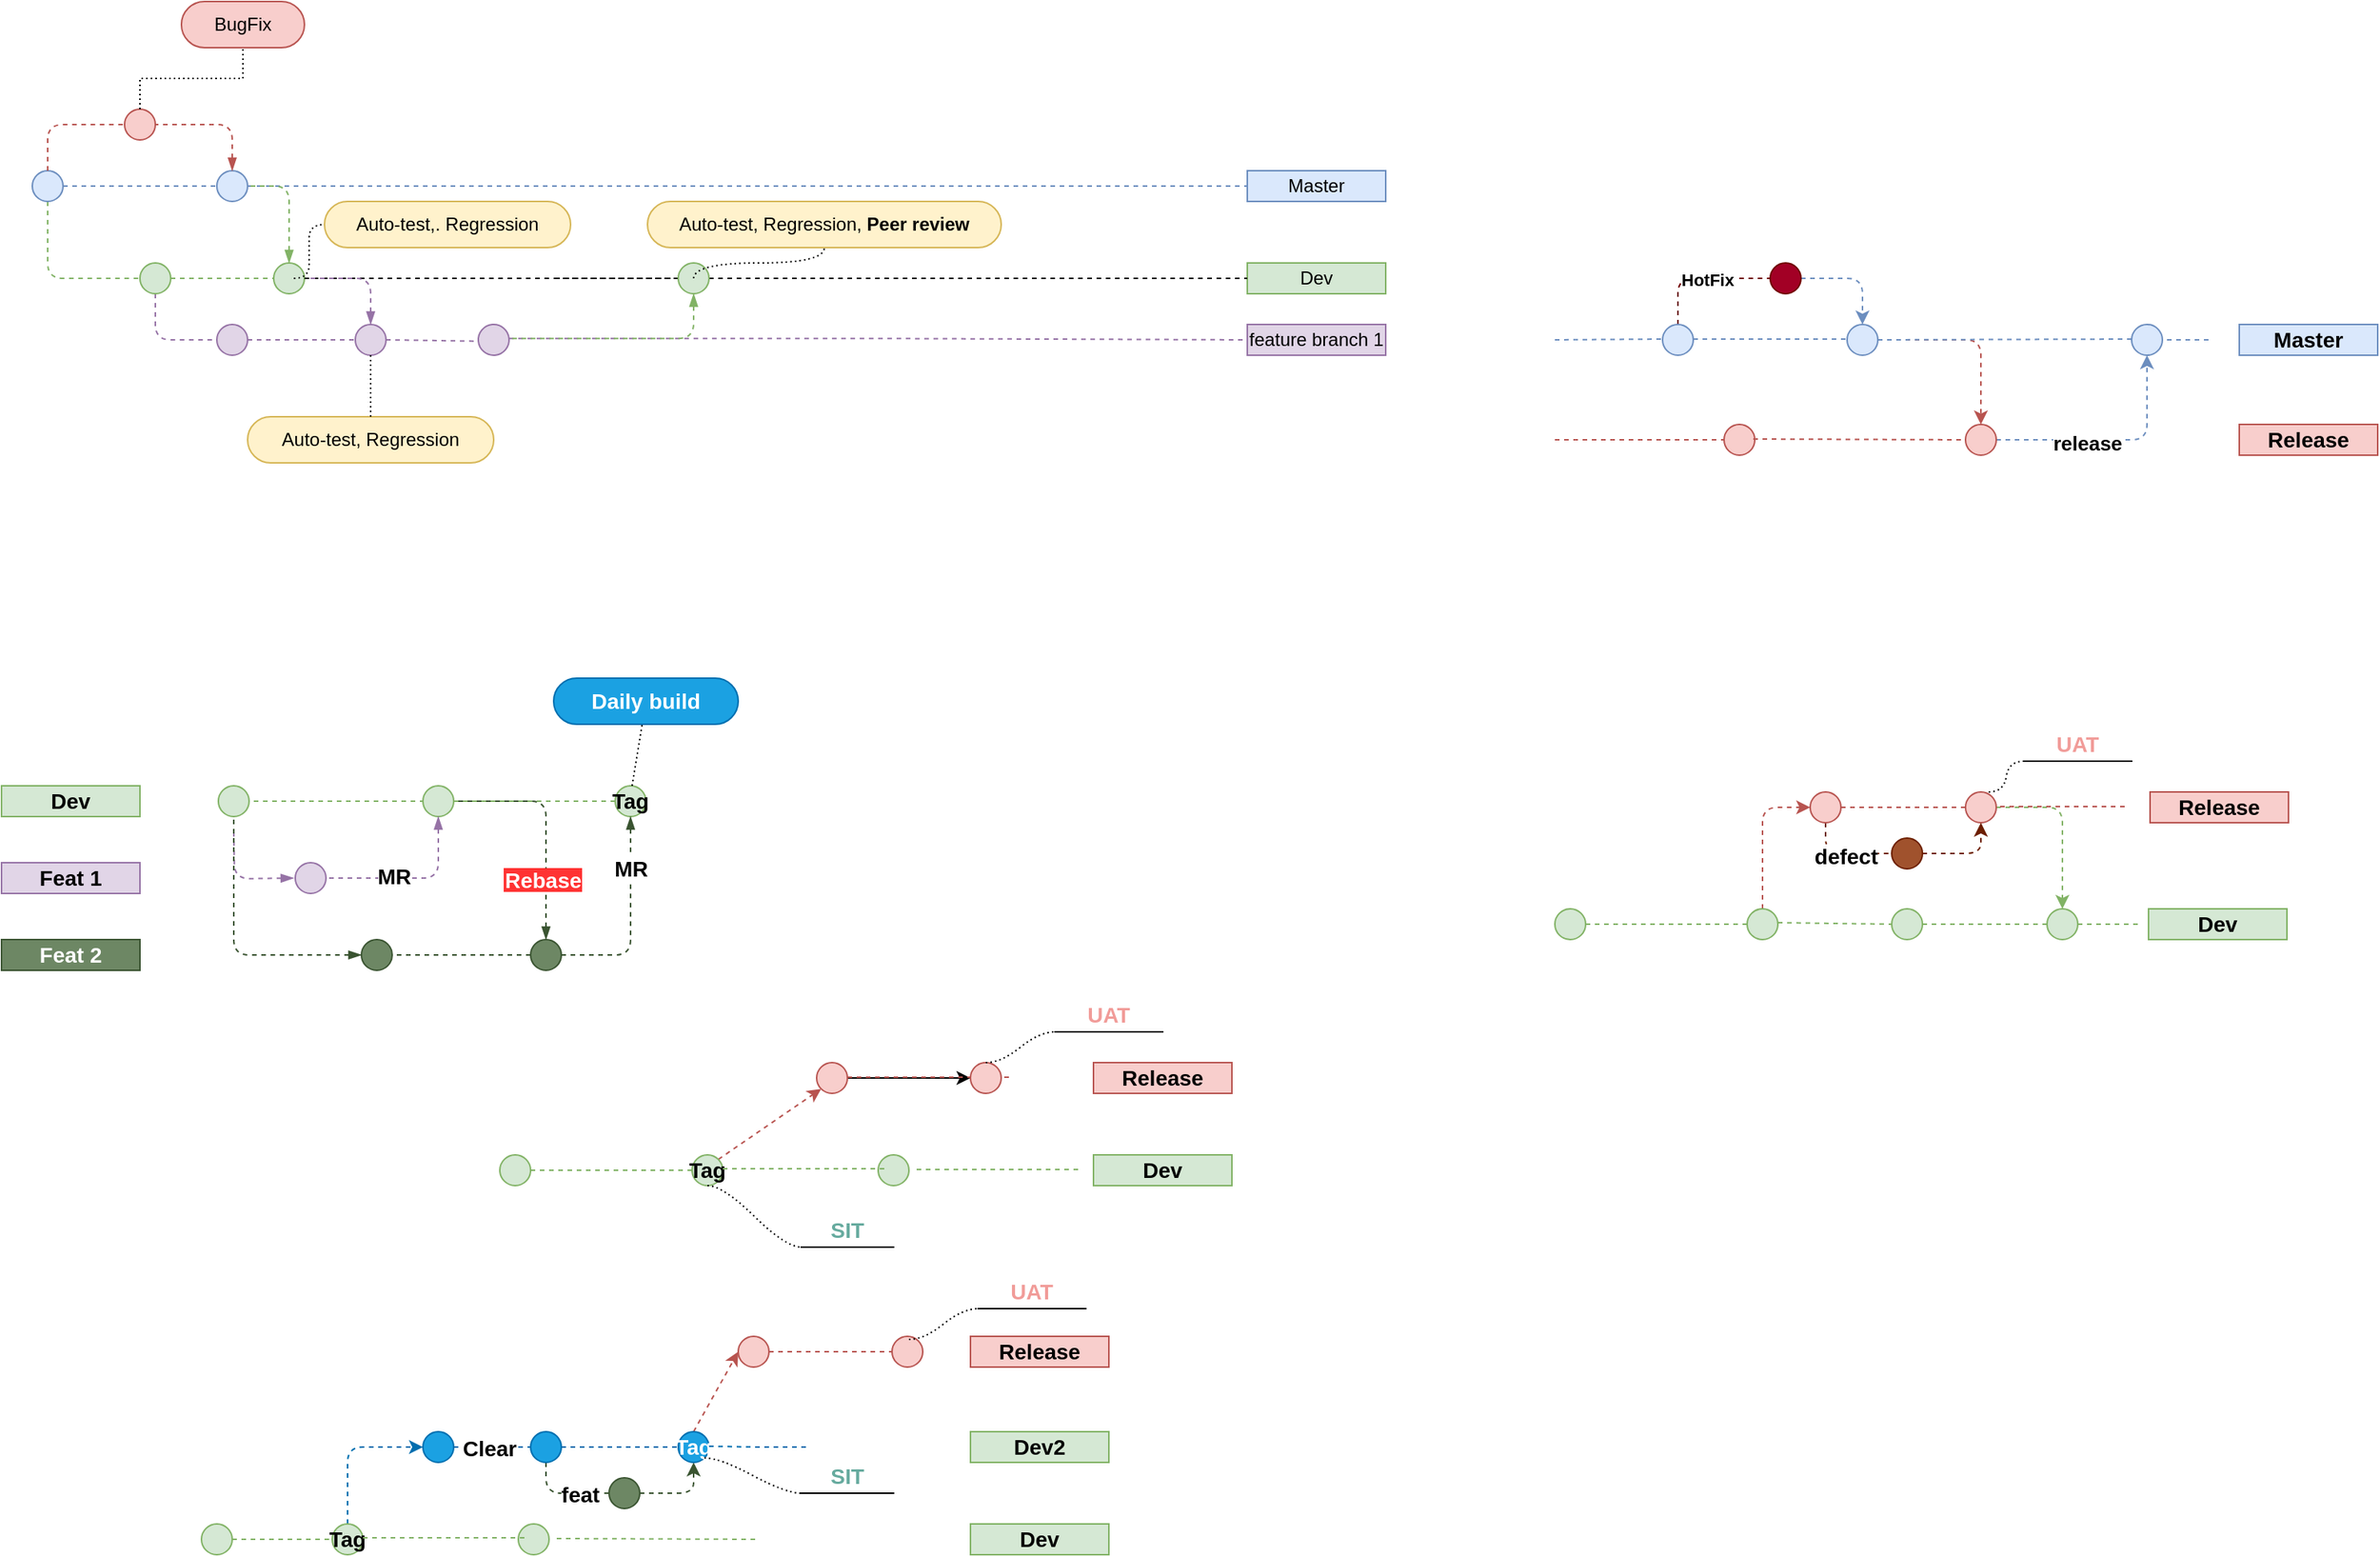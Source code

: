 <mxfile version="23.1.4" type="github">
  <diagram id="yPxyJZ8AM_hMuL3Unpa9" name="gitflow">
    <mxGraphModel dx="1050" dy="653" grid="1" gridSize="10" guides="1" tooltips="1" connect="1" arrows="1" fold="1" page="1" pageScale="1" pageWidth="850" pageHeight="1100" math="0" shadow="0">
      <root>
        <mxCell id="0" />
        <mxCell id="1" parent="0" />
        <mxCell id="3" value="" style="endArrow=none;dashed=1;html=1;fillColor=#dae8fc;strokeColor=#6c8ebf;" parent="1" source="UCdTi1GnOte8o6L_Yfmx-185" target="7" edge="1">
          <mxGeometry width="50" height="50" relative="1" as="geometry">
            <mxPoint x="750" y="180" as="sourcePoint" />
            <mxPoint x="730" y="180" as="targetPoint" />
          </mxGeometry>
        </mxCell>
        <mxCell id="22" style="edgeStyle=orthogonalEdgeStyle;rounded=1;orthogonalLoop=1;jettySize=auto;html=1;dashed=1;endArrow=none;endFill=0;fillColor=#d5e8d4;strokeColor=#82b366;" parent="1" source="4" target="21" edge="1">
          <mxGeometry relative="1" as="geometry">
            <Array as="points">
              <mxPoint x="50" y="240" />
            </Array>
          </mxGeometry>
        </mxCell>
        <mxCell id="4" value="" style="ellipse;whiteSpace=wrap;html=1;aspect=fixed;fillColor=#dae8fc;strokeColor=#6c8ebf;fontStyle=1;labelPosition=center;verticalLabelPosition=top;align=center;verticalAlign=bottom;fontColor=#0066CC;" parent="1" vertex="1">
          <mxGeometry x="40" y="170" width="20" height="20" as="geometry" />
        </mxCell>
        <mxCell id="7" value="Master" style="text;html=1;strokeColor=#6c8ebf;fillColor=#dae8fc;align=center;verticalAlign=middle;whiteSpace=wrap;rounded=0;" parent="1" vertex="1">
          <mxGeometry x="830" y="170" width="90" height="20" as="geometry" />
        </mxCell>
        <mxCell id="73" style="edgeStyle=orthogonalEdgeStyle;rounded=1;orthogonalLoop=1;jettySize=auto;html=1;dashed=1;endArrow=none;endFill=0;fontSize=10;fontColor=#FFB570;fillColor=#e1d5e7;strokeColor=#9673a6;" parent="1" source="21" target="51" edge="1">
          <mxGeometry relative="1" as="geometry">
            <Array as="points">
              <mxPoint x="120" y="250" />
            </Array>
          </mxGeometry>
        </mxCell>
        <mxCell id="21" value="" style="ellipse;whiteSpace=wrap;html=1;aspect=fixed;fillColor=#d5e8d4;strokeColor=#82b366;" parent="1" vertex="1">
          <mxGeometry x="110" y="230" width="20" height="20" as="geometry" />
        </mxCell>
        <mxCell id="24" value="Dev" style="text;html=1;strokeColor=#82b366;fillColor=#d5e8d4;align=center;verticalAlign=middle;whiteSpace=wrap;rounded=0;" parent="1" vertex="1">
          <mxGeometry x="830" y="230" width="90" height="20" as="geometry" />
        </mxCell>
        <mxCell id="25" value="" style="ellipse;whiteSpace=wrap;html=1;aspect=fixed;fillColor=#d5e8d4;strokeColor=#82b366;" parent="1" vertex="1">
          <mxGeometry x="196.97" y="230" width="20" height="20" as="geometry" />
        </mxCell>
        <mxCell id="26" style="edgeStyle=orthogonalEdgeStyle;rounded=1;orthogonalLoop=1;jettySize=auto;html=1;dashed=1;endArrow=none;endFill=0;fillColor=#d5e8d4;strokeColor=#82b366;" parent="1" source="21" target="25" edge="1">
          <mxGeometry relative="1" as="geometry">
            <mxPoint x="710" y="240" as="targetPoint" />
            <mxPoint x="140" y="240" as="sourcePoint" />
          </mxGeometry>
        </mxCell>
        <mxCell id="35" value="" style="endArrow=none;dashed=1;html=1;fillColor=#dae8fc;strokeColor=#6c8ebf;entryX=0;entryY=0.5;entryDx=0;entryDy=0;" parent="1" source="4" target="UCdTi1GnOte8o6L_Yfmx-185" edge="1">
          <mxGeometry width="50" height="50" relative="1" as="geometry">
            <mxPoint x="60.0" y="180" as="sourcePoint" />
            <mxPoint x="700" y="180" as="targetPoint" />
            <Array as="points" />
          </mxGeometry>
        </mxCell>
        <mxCell id="74" style="edgeStyle=orthogonalEdgeStyle;rounded=1;orthogonalLoop=1;jettySize=auto;html=1;dashed=1;endArrow=none;endFill=0;fontSize=10;fontColor=#FFB570;fillColor=#e1d5e7;strokeColor=#9673a6;" parent="1" source="51" target="52" edge="1">
          <mxGeometry relative="1" as="geometry" />
        </mxCell>
        <mxCell id="52" value="" style="ellipse;whiteSpace=wrap;html=1;aspect=fixed;fontSize=10;fillColor=#e1d5e7;strokeColor=#9673a6;" parent="1" vertex="1">
          <mxGeometry x="250.0" y="270" width="20" height="20" as="geometry" />
        </mxCell>
        <mxCell id="85" value="feature branch 1" style="text;html=1;strokeColor=#9673a6;fillColor=#e1d5e7;align=center;verticalAlign=middle;whiteSpace=wrap;rounded=0;" parent="1" vertex="1">
          <mxGeometry x="830" y="270" width="90" height="20" as="geometry" />
        </mxCell>
        <mxCell id="167" style="edgeStyle=orthogonalEdgeStyle;rounded=1;orthogonalLoop=1;jettySize=auto;html=1;dashed=1;endArrow=none;endFill=0;fontSize=12;fontColor=#FFB570;fillColor=#e1d5e7;strokeColor=#9673a6;exitX=1;exitY=0.5;exitDx=0;exitDy=0;" parent="1" source="UCdTi1GnOte8o6L_Yfmx-217" target="85" edge="1">
          <mxGeometry relative="1" as="geometry">
            <mxPoint x="725" y="320" as="sourcePoint" />
          </mxGeometry>
        </mxCell>
        <mxCell id="51" value="" style="ellipse;whiteSpace=wrap;html=1;aspect=fixed;fontSize=10;fillColor=#e1d5e7;strokeColor=#9673a6;" parent="1" vertex="1">
          <mxGeometry x="160" y="270" width="20" height="20" as="geometry" />
        </mxCell>
        <mxCell id="UCdTi1GnOte8o6L_Yfmx-180" value="" style="ellipse;whiteSpace=wrap;html=1;aspect=fixed;fillColor=#f8cecc;strokeColor=#b85450;" parent="1" vertex="1">
          <mxGeometry x="100" y="130" width="20" height="20" as="geometry" />
        </mxCell>
        <mxCell id="UCdTi1GnOte8o6L_Yfmx-185" value="" style="ellipse;whiteSpace=wrap;html=1;aspect=fixed;fillColor=#dae8fc;strokeColor=#6c8ebf;fontStyle=1;labelPosition=center;verticalLabelPosition=top;align=center;verticalAlign=bottom;fontColor=#0066CC;" parent="1" vertex="1">
          <mxGeometry x="160" y="170" width="20" height="20" as="geometry" />
        </mxCell>
        <mxCell id="UCdTi1GnOte8o6L_Yfmx-197" value="" style="endArrow=none;dashed=1;html=1;rounded=0;entryX=0;entryY=0.5;entryDx=0;entryDy=0;exitX=1;exitY=0.5;exitDx=0;exitDy=0;" parent="1" source="25" target="UCdTi1GnOte8o6L_Yfmx-196" edge="1">
          <mxGeometry width="50" height="50" relative="1" as="geometry">
            <mxPoint x="230" y="240" as="sourcePoint" />
            <mxPoint x="330" y="240" as="targetPoint" />
          </mxGeometry>
        </mxCell>
        <mxCell id="UCdTi1GnOte8o6L_Yfmx-198" value="" style="endArrow=none;dashed=1;html=1;rounded=1;exitX=0.5;exitY=1;exitDx=0;exitDy=0;edgeStyle=orthogonalEdgeStyle;elbow=vertical;curved=0;fillColor=#d5e8d4;strokeColor=#82b366;startArrow=blockThin;startFill=1;entryX=1;entryY=0.5;entryDx=0;entryDy=0;" parent="1" edge="1">
          <mxGeometry width="50" height="50" relative="1" as="geometry">
            <mxPoint x="470.04" y="250" as="sourcePoint" />
            <mxPoint x="350.002" y="279.128" as="targetPoint" />
            <Array as="points">
              <mxPoint x="470" y="279" />
            </Array>
          </mxGeometry>
        </mxCell>
        <mxCell id="UCdTi1GnOte8o6L_Yfmx-203" value="" style="endArrow=none;dashed=1;html=1;rounded=0;elbow=vertical;" parent="1" source="UCdTi1GnOte8o6L_Yfmx-196" target="24" edge="1">
          <mxGeometry width="50" height="50" relative="1" as="geometry">
            <mxPoint x="380" y="240" as="sourcePoint" />
            <mxPoint x="430" y="190" as="targetPoint" />
          </mxGeometry>
        </mxCell>
        <mxCell id="UCdTi1GnOte8o6L_Yfmx-204" value="BugFix" style="whiteSpace=wrap;html=1;rounded=1;arcSize=50;align=center;verticalAlign=middle;strokeWidth=1;autosize=1;spacing=4;treeFolding=1;treeMoving=1;newEdgeStyle={&quot;edgeStyle&quot;:&quot;entityRelationEdgeStyle&quot;,&quot;startArrow&quot;:&quot;none&quot;,&quot;endArrow&quot;:&quot;none&quot;,&quot;segment&quot;:10,&quot;curved&quot;:1,&quot;sourcePerimeterSpacing&quot;:0,&quot;targetPerimeterSpacing&quot;:0};fillColor=#f8cecc;strokeColor=#b85450;" parent="1" vertex="1">
          <mxGeometry x="136.97" y="60" width="80" height="30" as="geometry" />
        </mxCell>
        <mxCell id="UCdTi1GnOte8o6L_Yfmx-205" value="" style="edgeStyle=elbowEdgeStyle;startArrow=none;endArrow=none;segment=10;sourcePerimeterSpacing=0;targetPerimeterSpacing=0;rounded=0;dashed=1;dashPattern=1 2;elbow=vertical;" parent="1" target="UCdTi1GnOte8o6L_Yfmx-204" edge="1">
          <mxGeometry relative="1" as="geometry">
            <mxPoint x="110" y="130" as="sourcePoint" />
          </mxGeometry>
        </mxCell>
        <mxCell id="UCdTi1GnOte8o6L_Yfmx-207" value="Auto-test,. Regression" style="whiteSpace=wrap;html=1;rounded=1;arcSize=50;align=center;verticalAlign=middle;strokeWidth=1;autosize=1;spacing=4;treeFolding=1;treeMoving=1;newEdgeStyle={&quot;edgeStyle&quot;:&quot;entityRelationEdgeStyle&quot;,&quot;startArrow&quot;:&quot;none&quot;,&quot;endArrow&quot;:&quot;none&quot;,&quot;segment&quot;:10,&quot;curved&quot;:1,&quot;sourcePerimeterSpacing&quot;:0,&quot;targetPerimeterSpacing&quot;:0};fillColor=#fff2cc;strokeColor=#d6b656;" parent="1" vertex="1">
          <mxGeometry x="230" y="190" width="160" height="30" as="geometry" />
        </mxCell>
        <mxCell id="UCdTi1GnOte8o6L_Yfmx-208" value="" style="edgeStyle=entityRelationEdgeStyle;startArrow=none;endArrow=none;segment=10;curved=1;sourcePerimeterSpacing=0;targetPerimeterSpacing=0;rounded=0;elbow=vertical;dashed=1;dashPattern=1 2;" parent="1" target="UCdTi1GnOte8o6L_Yfmx-207" edge="1">
          <mxGeometry relative="1" as="geometry">
            <mxPoint x="210" y="240" as="sourcePoint" />
          </mxGeometry>
        </mxCell>
        <mxCell id="UCdTi1GnOte8o6L_Yfmx-209" value="Auto-test, Regression" style="whiteSpace=wrap;html=1;rounded=1;arcSize=50;align=center;verticalAlign=middle;strokeWidth=1;autosize=1;spacing=4;treeFolding=1;treeMoving=1;newEdgeStyle={&quot;edgeStyle&quot;:&quot;entityRelationEdgeStyle&quot;,&quot;startArrow&quot;:&quot;none&quot;,&quot;endArrow&quot;:&quot;none&quot;,&quot;segment&quot;:10,&quot;curved&quot;:1,&quot;sourcePerimeterSpacing&quot;:0,&quot;targetPerimeterSpacing&quot;:0};fillColor=#fff2cc;strokeColor=#d6b656;" parent="1" vertex="1">
          <mxGeometry x="180" y="330" width="160" height="30" as="geometry" />
        </mxCell>
        <mxCell id="UCdTi1GnOte8o6L_Yfmx-210" value="" style="startArrow=none;endArrow=none;segment=10;sourcePerimeterSpacing=0;targetPerimeterSpacing=0;rounded=1;elbow=vertical;dashed=1;dashPattern=1 2;" parent="1" target="UCdTi1GnOte8o6L_Yfmx-209" edge="1">
          <mxGeometry relative="1" as="geometry">
            <mxPoint x="260" y="290" as="sourcePoint" />
          </mxGeometry>
        </mxCell>
        <mxCell id="UCdTi1GnOte8o6L_Yfmx-213" value="" style="endArrow=none;dashed=1;html=1;rounded=1;elbow=vertical;entryX=0;entryY=0.5;entryDx=0;entryDy=0;edgeStyle=orthogonalEdgeStyle;curved=0;fillColor=#f8cecc;strokeColor=#b85450;" parent="1" target="UCdTi1GnOte8o6L_Yfmx-180" edge="1">
          <mxGeometry width="50" height="50" relative="1" as="geometry">
            <mxPoint x="50" y="170" as="sourcePoint" />
            <mxPoint x="100" y="120" as="targetPoint" />
            <Array as="points">
              <mxPoint x="50" y="140" />
            </Array>
          </mxGeometry>
        </mxCell>
        <mxCell id="UCdTi1GnOte8o6L_Yfmx-214" value="" style="endArrow=none;dashed=1;html=1;rounded=1;elbow=vertical;entryX=1;entryY=0.5;entryDx=0;entryDy=0;exitX=0.5;exitY=0;exitDx=0;exitDy=0;edgeStyle=orthogonalEdgeStyle;curved=0;fillColor=#f8cecc;strokeColor=#b85450;startArrow=blockThin;startFill=1;" parent="1" source="UCdTi1GnOte8o6L_Yfmx-185" target="UCdTi1GnOte8o6L_Yfmx-180" edge="1">
          <mxGeometry width="50" height="50" relative="1" as="geometry">
            <mxPoint x="190" y="140" as="sourcePoint" />
            <mxPoint x="240" y="170" as="targetPoint" />
          </mxGeometry>
        </mxCell>
        <mxCell id="UCdTi1GnOte8o6L_Yfmx-215" value="" style="endArrow=none;dashed=1;html=1;rounded=1;elbow=vertical;startArrow=blockThin;startFill=1;exitX=0.5;exitY=0;exitDx=0;exitDy=0;entryX=1;entryY=0.5;entryDx=0;entryDy=0;edgeStyle=orthogonalEdgeStyle;curved=0;fillColor=#d5e8d4;strokeColor=#82b366;" parent="1" source="25" target="UCdTi1GnOte8o6L_Yfmx-185" edge="1">
          <mxGeometry width="50" height="50" relative="1" as="geometry">
            <mxPoint x="170" y="240" as="sourcePoint" />
            <mxPoint x="180" y="190" as="targetPoint" />
          </mxGeometry>
        </mxCell>
        <mxCell id="UCdTi1GnOte8o6L_Yfmx-216" value="" style="endArrow=none;dashed=1;html=1;rounded=1;elbow=vertical;edgeStyle=orthogonalEdgeStyle;curved=0;startArrow=blockThin;startFill=1;fillColor=#e1d5e7;strokeColor=#9673a6;" parent="1" edge="1">
          <mxGeometry width="50" height="50" relative="1" as="geometry">
            <mxPoint x="260" y="270" as="sourcePoint" />
            <mxPoint x="220" y="240" as="targetPoint" />
            <Array as="points">
              <mxPoint x="260" y="240" />
            </Array>
          </mxGeometry>
        </mxCell>
        <mxCell id="UCdTi1GnOte8o6L_Yfmx-217" value="" style="ellipse;whiteSpace=wrap;html=1;aspect=fixed;fontSize=10;fillColor=#e1d5e7;strokeColor=#9673a6;rotation=-5;" parent="1" vertex="1">
          <mxGeometry x="330" y="270" width="20" height="20" as="geometry" />
        </mxCell>
        <mxCell id="UCdTi1GnOte8o6L_Yfmx-218" value="" style="endArrow=none;dashed=1;html=1;rounded=0;elbow=vertical;" parent="1" target="UCdTi1GnOte8o6L_Yfmx-196" edge="1">
          <mxGeometry width="50" height="50" relative="1" as="geometry">
            <mxPoint x="380" y="240" as="sourcePoint" />
            <mxPoint x="830" y="240" as="targetPoint" />
          </mxGeometry>
        </mxCell>
        <mxCell id="UCdTi1GnOte8o6L_Yfmx-196" value="" style="ellipse;whiteSpace=wrap;html=1;aspect=fixed;fillColor=#d5e8d4;strokeColor=#82b366;" parent="1" vertex="1">
          <mxGeometry x="460" y="230" width="20" height="20" as="geometry" />
        </mxCell>
        <mxCell id="UCdTi1GnOte8o6L_Yfmx-221" value="" style="endArrow=none;dashed=1;html=1;rounded=0;elbow=vertical;entryX=0;entryY=0.5;entryDx=0;entryDy=0;fillColor=#e1d5e7;strokeColor=#9673a6;" parent="1" target="UCdTi1GnOte8o6L_Yfmx-217" edge="1">
          <mxGeometry width="50" height="50" relative="1" as="geometry">
            <mxPoint x="270" y="280" as="sourcePoint" />
            <mxPoint x="320" y="230" as="targetPoint" />
          </mxGeometry>
        </mxCell>
        <mxCell id="UCdTi1GnOte8o6L_Yfmx-223" value="Auto-test, Regression, &lt;b&gt;Peer review&lt;/b&gt;" style="whiteSpace=wrap;html=1;rounded=1;arcSize=50;align=center;verticalAlign=middle;strokeWidth=1;autosize=1;spacing=4;treeFolding=1;treeMoving=1;newEdgeStyle={&quot;edgeStyle&quot;:&quot;entityRelationEdgeStyle&quot;,&quot;startArrow&quot;:&quot;none&quot;,&quot;endArrow&quot;:&quot;none&quot;,&quot;segment&quot;:10,&quot;curved&quot;:1,&quot;sourcePerimeterSpacing&quot;:0,&quot;targetPerimeterSpacing&quot;:0};fillColor=#fff2cc;strokeColor=#d6b656;" parent="1" vertex="1">
          <mxGeometry x="440" y="190" width="230" height="30" as="geometry" />
        </mxCell>
        <mxCell id="UCdTi1GnOte8o6L_Yfmx-224" value="" style="edgeStyle=orthogonalEdgeStyle;startArrow=none;endArrow=none;segment=10;curved=1;sourcePerimeterSpacing=0;targetPerimeterSpacing=0;rounded=0;elbow=vertical;dashed=1;dashPattern=1 2;entryX=0.5;entryY=1;entryDx=0;entryDy=0;" parent="1" target="UCdTi1GnOte8o6L_Yfmx-223" edge="1">
          <mxGeometry relative="1" as="geometry">
            <mxPoint x="470" y="240" as="sourcePoint" />
          </mxGeometry>
        </mxCell>
        <mxCell id="UCdTi1GnOte8o6L_Yfmx-227" value="" style="ellipse;whiteSpace=wrap;html=1;aspect=fixed;fillColor=#d5e8d4;strokeColor=#82b366;fontSize=14;fontStyle=1" parent="1" vertex="1">
          <mxGeometry x="160.97" y="570" width="20" height="20" as="geometry" />
        </mxCell>
        <mxCell id="UCdTi1GnOte8o6L_Yfmx-231" value="" style="ellipse;whiteSpace=wrap;html=1;aspect=fixed;fontSize=14;fillColor=#e1d5e7;strokeColor=#9673a6;fontStyle=1" parent="1" vertex="1">
          <mxGeometry x="210.97" y="620" width="20" height="20" as="geometry" />
        </mxCell>
        <mxCell id="UCdTi1GnOte8o6L_Yfmx-233" style="rounded=1;orthogonalLoop=1;jettySize=auto;html=1;dashed=1;endArrow=none;endFill=0;fontSize=14;fontColor=#FFB570;fillColor=#e1d5e7;strokeColor=#9673a6;edgeStyle=orthogonalEdgeStyle;startArrow=blockThin;startFill=1;fontStyle=1" parent="1" edge="1">
          <mxGeometry relative="1" as="geometry">
            <mxPoint x="210" y="630" as="sourcePoint" />
            <mxPoint x="171" y="600" as="targetPoint" />
          </mxGeometry>
        </mxCell>
        <mxCell id="UCdTi1GnOte8o6L_Yfmx-236" value="" style="ellipse;whiteSpace=wrap;html=1;aspect=fixed;fillColor=#d5e8d4;strokeColor=#82b366;fontSize=14;fontStyle=1" parent="1" vertex="1">
          <mxGeometry x="294" y="570" width="20" height="20" as="geometry" />
        </mxCell>
        <mxCell id="UCdTi1GnOte8o6L_Yfmx-237" value="Tag" style="ellipse;whiteSpace=wrap;html=1;aspect=fixed;fillColor=#d5e8d4;strokeColor=#82b366;verticalAlign=middle;horizontal=1;fontSize=14;fontStyle=1" parent="1" vertex="1">
          <mxGeometry x="419" y="570" width="20" height="20" as="geometry" />
        </mxCell>
        <mxCell id="UCdTi1GnOte8o6L_Yfmx-238" value="" style="endArrow=none;dashed=1;html=1;rounded=0;elbow=vertical;entryX=0;entryY=0.5;entryDx=0;entryDy=0;fillColor=#d5e8d4;strokeColor=#82b366;fontSize=14;fontStyle=1" parent="1" target="UCdTi1GnOte8o6L_Yfmx-236" edge="1">
          <mxGeometry width="50" height="50" relative="1" as="geometry">
            <mxPoint x="184" y="580" as="sourcePoint" />
            <mxPoint x="234" y="530" as="targetPoint" />
          </mxGeometry>
        </mxCell>
        <mxCell id="UCdTi1GnOte8o6L_Yfmx-239" value="" style="endArrow=none;dashed=1;html=1;rounded=0;elbow=vertical;entryX=0;entryY=0.5;entryDx=0;entryDy=0;fillColor=#d5e8d4;strokeColor=#82b366;fontSize=14;fontStyle=1" parent="1" target="UCdTi1GnOte8o6L_Yfmx-237" edge="1">
          <mxGeometry width="50" height="50" relative="1" as="geometry">
            <mxPoint x="314" y="580" as="sourcePoint" />
            <mxPoint x="364" y="530" as="targetPoint" />
          </mxGeometry>
        </mxCell>
        <mxCell id="UCdTi1GnOte8o6L_Yfmx-241" value="" style="endArrow=none;dashed=1;html=1;rounded=1;elbow=vertical;entryX=1;entryY=0.5;entryDx=0;entryDy=0;exitX=0.5;exitY=1;exitDx=0;exitDy=0;startArrow=blockThin;startFill=1;edgeStyle=orthogonalEdgeStyle;curved=0;fillColor=#e1d5e7;strokeColor=#9673a6;fontSize=14;fontStyle=1" parent="1" source="UCdTi1GnOte8o6L_Yfmx-236" target="UCdTi1GnOte8o6L_Yfmx-231" edge="1">
          <mxGeometry width="50" height="50" relative="1" as="geometry">
            <mxPoint x="304" y="650" as="sourcePoint" />
            <mxPoint x="354" y="600" as="targetPoint" />
          </mxGeometry>
        </mxCell>
        <mxCell id="UCdTi1GnOte8o6L_Yfmx-252" value="MR" style="edgeLabel;html=1;align=center;verticalAlign=middle;resizable=0;points=[];fontSize=14;fontStyle=1" parent="UCdTi1GnOte8o6L_Yfmx-241" vertex="1" connectable="0">
          <mxGeometry x="0.232" y="-1" relative="1" as="geometry">
            <mxPoint as="offset" />
          </mxGeometry>
        </mxCell>
        <mxCell id="UCdTi1GnOte8o6L_Yfmx-242" value="" style="ellipse;whiteSpace=wrap;html=1;aspect=fixed;fontSize=14;fillColor=#6d8764;strokeColor=#3A5431;fontColor=#ffffff;fontStyle=1" parent="1" vertex="1">
          <mxGeometry x="254" y="670" width="20" height="20" as="geometry" />
        </mxCell>
        <mxCell id="UCdTi1GnOte8o6L_Yfmx-243" value="" style="endArrow=none;dashed=1;html=1;rounded=1;elbow=vertical;exitX=0;exitY=0.5;exitDx=0;exitDy=0;entryX=0.5;entryY=1;entryDx=0;entryDy=0;edgeStyle=orthogonalEdgeStyle;curved=0;startArrow=blockThin;startFill=1;fillColor=#6d8764;strokeColor=#3A5431;fontSize=14;fontStyle=1" parent="1" source="UCdTi1GnOte8o6L_Yfmx-242" target="UCdTi1GnOte8o6L_Yfmx-227" edge="1">
          <mxGeometry width="50" height="50" relative="1" as="geometry">
            <mxPoint x="464" y="740" as="sourcePoint" />
            <mxPoint x="514" y="690" as="targetPoint" />
          </mxGeometry>
        </mxCell>
        <mxCell id="UCdTi1GnOte8o6L_Yfmx-244" value="" style="ellipse;whiteSpace=wrap;html=1;aspect=fixed;fontSize=14;fillColor=#6d8764;strokeColor=#3A5431;fontColor=#ffffff;fontStyle=1" parent="1" vertex="1">
          <mxGeometry x="364" y="670" width="20" height="20" as="geometry" />
        </mxCell>
        <mxCell id="UCdTi1GnOte8o6L_Yfmx-245" value="" style="endArrow=none;dashed=1;html=1;rounded=1;elbow=vertical;startArrow=blockThin;startFill=1;exitX=0.5;exitY=0;exitDx=0;exitDy=0;edgeStyle=orthogonalEdgeStyle;entryX=1;entryY=0.5;entryDx=0;entryDy=0;fillColor=#6d8764;strokeColor=#3A5431;fontSize=14;fontStyle=1" parent="1" source="UCdTi1GnOte8o6L_Yfmx-244" target="UCdTi1GnOte8o6L_Yfmx-236" edge="1">
          <mxGeometry width="50" height="50" relative="1" as="geometry">
            <mxPoint x="383.991" y="669.999" as="sourcePoint" />
            <mxPoint x="344" y="590" as="targetPoint" />
          </mxGeometry>
        </mxCell>
        <mxCell id="UCdTi1GnOte8o6L_Yfmx-253" value="Rebase" style="edgeLabel;align=center;verticalAlign=middle;resizable=0;points=[];fontSize=14;fontStyle=1;labelBackgroundColor=#FF3333;fontColor=#FFFFFF;" parent="UCdTi1GnOte8o6L_Yfmx-245" vertex="1" connectable="0">
          <mxGeometry x="-0.467" y="2" relative="1" as="geometry">
            <mxPoint as="offset" />
          </mxGeometry>
        </mxCell>
        <mxCell id="UCdTi1GnOte8o6L_Yfmx-246" value="" style="endArrow=none;dashed=1;html=1;rounded=0;elbow=vertical;entryX=1;entryY=0.5;entryDx=0;entryDy=0;exitX=0;exitY=0.5;exitDx=0;exitDy=0;fillColor=#6d8764;strokeColor=#3A5431;fontSize=14;fontStyle=1" parent="1" source="UCdTi1GnOte8o6L_Yfmx-244" target="UCdTi1GnOte8o6L_Yfmx-242" edge="1">
          <mxGeometry width="50" height="50" relative="1" as="geometry">
            <mxPoint x="304" y="750" as="sourcePoint" />
            <mxPoint x="354" y="700" as="targetPoint" />
          </mxGeometry>
        </mxCell>
        <mxCell id="UCdTi1GnOte8o6L_Yfmx-247" value="" style="endArrow=none;dashed=1;html=1;rounded=1;elbow=vertical;exitX=0.5;exitY=1;exitDx=0;exitDy=0;entryX=1;entryY=0.5;entryDx=0;entryDy=0;edgeStyle=orthogonalEdgeStyle;curved=0;startArrow=blockThin;startFill=1;fillColor=#6d8764;strokeColor=#3A5431;fontSize=14;fontStyle=1" parent="1" source="UCdTi1GnOte8o6L_Yfmx-237" target="UCdTi1GnOte8o6L_Yfmx-244" edge="1">
          <mxGeometry width="50" height="50" relative="1" as="geometry">
            <mxPoint x="464" y="740" as="sourcePoint" />
            <mxPoint x="514" y="690" as="targetPoint" />
          </mxGeometry>
        </mxCell>
        <mxCell id="UCdTi1GnOte8o6L_Yfmx-254" value="MR" style="edgeLabel;html=1;align=center;verticalAlign=middle;resizable=0;points=[];fontSize=14;fontStyle=1" parent="UCdTi1GnOte8o6L_Yfmx-247" vertex="1" connectable="0">
          <mxGeometry x="-0.496" relative="1" as="geometry">
            <mxPoint as="offset" />
          </mxGeometry>
        </mxCell>
        <mxCell id="UCdTi1GnOte8o6L_Yfmx-250" value="Dev" style="text;html=1;strokeColor=#82b366;fillColor=#d5e8d4;align=center;verticalAlign=middle;whiteSpace=wrap;rounded=0;fontSize=14;fontStyle=1" parent="1" vertex="1">
          <mxGeometry x="20" y="570" width="90" height="20" as="geometry" />
        </mxCell>
        <mxCell id="UCdTi1GnOte8o6L_Yfmx-255" value="Feat 1" style="text;html=1;strokeColor=#9673a6;fillColor=#e1d5e7;align=center;verticalAlign=middle;whiteSpace=wrap;rounded=0;fontSize=14;fontStyle=1" parent="1" vertex="1">
          <mxGeometry x="20" y="620" width="90" height="20" as="geometry" />
        </mxCell>
        <mxCell id="UCdTi1GnOte8o6L_Yfmx-256" value="Feat 2" style="text;html=1;strokeColor=#3A5431;fillColor=#6d8764;align=center;verticalAlign=middle;whiteSpace=wrap;rounded=0;fontColor=#ffffff;fontSize=14;fontStyle=1" parent="1" vertex="1">
          <mxGeometry x="20" y="670" width="90" height="20" as="geometry" />
        </mxCell>
        <mxCell id="UCdTi1GnOte8o6L_Yfmx-261" value="Daily build" style="whiteSpace=wrap;html=1;rounded=1;arcSize=50;align=center;verticalAlign=middle;strokeWidth=1;autosize=1;spacing=4;treeFolding=1;treeMoving=1;newEdgeStyle={&quot;edgeStyle&quot;:&quot;entityRelationEdgeStyle&quot;,&quot;startArrow&quot;:&quot;none&quot;,&quot;endArrow&quot;:&quot;none&quot;,&quot;segment&quot;:10,&quot;curved&quot;:1,&quot;sourcePerimeterSpacing&quot;:0,&quot;targetPerimeterSpacing&quot;:0};fillColor=#1ba1e2;fontColor=#ffffff;strokeColor=#006EAF;fontSize=14;fontStyle=1" parent="1" vertex="1">
          <mxGeometry x="379" y="500" width="120" height="30" as="geometry" />
        </mxCell>
        <mxCell id="UCdTi1GnOte8o6L_Yfmx-262" value="" style="startArrow=none;endArrow=none;segment=10;sourcePerimeterSpacing=0;targetPerimeterSpacing=0;rounded=0;elbow=vertical;dashed=1;dashPattern=1 2;fontSize=14;fontStyle=1" parent="1" target="UCdTi1GnOte8o6L_Yfmx-261" edge="1">
          <mxGeometry relative="1" as="geometry">
            <mxPoint x="430" y="570" as="sourcePoint" />
          </mxGeometry>
        </mxCell>
        <mxCell id="g2f2oQm5Uw73h0GvxtcE-175" value="" style="ellipse;whiteSpace=wrap;html=1;aspect=fixed;fillColor=#d5e8d4;strokeColor=#82b366;fontSize=14;fontStyle=1" vertex="1" parent="1">
          <mxGeometry x="344" y="810" width="20" height="20" as="geometry" />
        </mxCell>
        <mxCell id="g2f2oQm5Uw73h0GvxtcE-184" style="rounded=0;orthogonalLoop=1;jettySize=auto;html=1;exitX=1;exitY=0;exitDx=0;exitDy=0;entryX=0;entryY=1;entryDx=0;entryDy=0;dashed=1;fillColor=#f8cecc;strokeColor=#b85450;" edge="1" parent="1" source="g2f2oQm5Uw73h0GvxtcE-176" target="g2f2oQm5Uw73h0GvxtcE-183">
          <mxGeometry relative="1" as="geometry" />
        </mxCell>
        <mxCell id="g2f2oQm5Uw73h0GvxtcE-176" value="Tag" style="ellipse;whiteSpace=wrap;html=1;aspect=fixed;fillColor=#d5e8d4;strokeColor=#82b366;verticalAlign=middle;horizontal=1;fontSize=14;fontStyle=1" vertex="1" parent="1">
          <mxGeometry x="469" y="810" width="20" height="20" as="geometry" />
        </mxCell>
        <mxCell id="g2f2oQm5Uw73h0GvxtcE-178" value="" style="endArrow=none;dashed=1;html=1;rounded=0;elbow=vertical;entryX=0;entryY=0.5;entryDx=0;entryDy=0;fillColor=#d5e8d4;strokeColor=#82b366;fontSize=14;fontStyle=1" edge="1" parent="1" target="g2f2oQm5Uw73h0GvxtcE-176">
          <mxGeometry width="50" height="50" relative="1" as="geometry">
            <mxPoint x="364" y="820" as="sourcePoint" />
            <mxPoint x="414" y="770" as="targetPoint" />
          </mxGeometry>
        </mxCell>
        <mxCell id="g2f2oQm5Uw73h0GvxtcE-179" value="Dev" style="text;html=1;strokeColor=#82b366;fillColor=#d5e8d4;align=center;verticalAlign=middle;whiteSpace=wrap;rounded=0;fontSize=14;fontStyle=1" vertex="1" parent="1">
          <mxGeometry x="730" y="810" width="90" height="20" as="geometry" />
        </mxCell>
        <mxCell id="g2f2oQm5Uw73h0GvxtcE-181" value="" style="ellipse;whiteSpace=wrap;html=1;aspect=fixed;fillColor=#d5e8d4;strokeColor=#82b366;fontSize=14;fontStyle=1" vertex="1" parent="1">
          <mxGeometry x="590" y="810" width="20" height="20" as="geometry" />
        </mxCell>
        <mxCell id="g2f2oQm5Uw73h0GvxtcE-182" value="" style="endArrow=none;dashed=1;html=1;rounded=0;elbow=vertical;entryX=0;entryY=0.5;entryDx=0;entryDy=0;fillColor=#d5e8d4;strokeColor=#82b366;fontSize=14;fontStyle=1" edge="1" parent="1">
          <mxGeometry width="50" height="50" relative="1" as="geometry">
            <mxPoint x="489" y="819" as="sourcePoint" />
            <mxPoint x="594" y="819" as="targetPoint" />
          </mxGeometry>
        </mxCell>
        <mxCell id="g2f2oQm5Uw73h0GvxtcE-222" value="" style="edgeStyle=orthogonalEdgeStyle;rounded=0;orthogonalLoop=1;jettySize=auto;html=1;" edge="1" parent="1" source="g2f2oQm5Uw73h0GvxtcE-183" target="g2f2oQm5Uw73h0GvxtcE-221">
          <mxGeometry relative="1" as="geometry" />
        </mxCell>
        <mxCell id="g2f2oQm5Uw73h0GvxtcE-183" value="" style="ellipse;whiteSpace=wrap;html=1;aspect=fixed;fillColor=#f8cecc;strokeColor=#b85450;fontSize=14;fontStyle=1" vertex="1" parent="1">
          <mxGeometry x="550" y="750" width="20" height="20" as="geometry" />
        </mxCell>
        <mxCell id="g2f2oQm5Uw73h0GvxtcE-185" value="" style="endArrow=none;dashed=1;html=1;rounded=0;elbow=vertical;entryX=0;entryY=0.5;entryDx=0;entryDy=0;fillColor=#f8cecc;strokeColor=#b85450;fontSize=14;fontStyle=1" edge="1" parent="1">
          <mxGeometry width="50" height="50" relative="1" as="geometry">
            <mxPoint x="570" y="759.5" as="sourcePoint" />
            <mxPoint x="675" y="759.5" as="targetPoint" />
          </mxGeometry>
        </mxCell>
        <mxCell id="g2f2oQm5Uw73h0GvxtcE-186" value="" style="endArrow=none;dashed=1;html=1;rounded=0;elbow=vertical;entryX=0;entryY=0.5;entryDx=0;entryDy=0;fillColor=#d5e8d4;strokeColor=#82b366;fontSize=14;fontStyle=1" edge="1" parent="1">
          <mxGeometry width="50" height="50" relative="1" as="geometry">
            <mxPoint x="615" y="819.5" as="sourcePoint" />
            <mxPoint x="720" y="819.5" as="targetPoint" />
          </mxGeometry>
        </mxCell>
        <mxCell id="g2f2oQm5Uw73h0GvxtcE-187" value="Release" style="text;html=1;strokeColor=#b85450;fillColor=#f8cecc;align=center;verticalAlign=middle;whiteSpace=wrap;rounded=0;fontSize=14;fontStyle=1" vertex="1" parent="1">
          <mxGeometry x="730" y="750" width="90" height="20" as="geometry" />
        </mxCell>
        <mxCell id="g2f2oQm5Uw73h0GvxtcE-208" style="edgeStyle=orthogonalEdgeStyle;rounded=1;orthogonalLoop=1;jettySize=auto;html=1;exitX=0.5;exitY=0;exitDx=0;exitDy=0;entryX=0;entryY=0.5;entryDx=0;entryDy=0;curved=0;dashed=1;fillColor=#1ba1e2;strokeColor=#006EAF;" edge="1" parent="1" source="g2f2oQm5Uw73h0GvxtcE-200" target="g2f2oQm5Uw73h0GvxtcE-206">
          <mxGeometry relative="1" as="geometry" />
        </mxCell>
        <mxCell id="g2f2oQm5Uw73h0GvxtcE-200" value="Tag" style="ellipse;whiteSpace=wrap;html=1;aspect=fixed;fillColor=#d5e8d4;strokeColor=#82b366;verticalAlign=middle;horizontal=1;fontSize=14;fontStyle=1" vertex="1" parent="1">
          <mxGeometry x="235" y="1050" width="20" height="20" as="geometry" />
        </mxCell>
        <mxCell id="g2f2oQm5Uw73h0GvxtcE-201" value="" style="endArrow=none;dashed=1;html=1;rounded=0;elbow=vertical;entryX=0;entryY=0.5;entryDx=0;entryDy=0;fillColor=#d5e8d4;strokeColor=#82b366;fontSize=14;fontStyle=1" edge="1" parent="1" target="g2f2oQm5Uw73h0GvxtcE-200" source="g2f2oQm5Uw73h0GvxtcE-199">
          <mxGeometry width="50" height="50" relative="1" as="geometry">
            <mxPoint x="130" y="1060" as="sourcePoint" />
            <mxPoint x="180" y="1010" as="targetPoint" />
          </mxGeometry>
        </mxCell>
        <mxCell id="g2f2oQm5Uw73h0GvxtcE-202" value="Dev" style="text;html=1;strokeColor=#82b366;fillColor=#d5e8d4;align=center;verticalAlign=middle;whiteSpace=wrap;rounded=0;fontSize=14;fontStyle=1" vertex="1" parent="1">
          <mxGeometry x="650" y="1050" width="90" height="20" as="geometry" />
        </mxCell>
        <mxCell id="g2f2oQm5Uw73h0GvxtcE-203" value="" style="ellipse;whiteSpace=wrap;html=1;aspect=fixed;fillColor=#d5e8d4;strokeColor=#82b366;fontSize=14;fontStyle=1" vertex="1" parent="1">
          <mxGeometry x="356" y="1050" width="20" height="20" as="geometry" />
        </mxCell>
        <mxCell id="g2f2oQm5Uw73h0GvxtcE-204" value="" style="endArrow=none;dashed=1;html=1;rounded=0;elbow=vertical;entryX=0;entryY=0.5;entryDx=0;entryDy=0;fillColor=#d5e8d4;strokeColor=#82b366;fontSize=14;fontStyle=1" edge="1" parent="1">
          <mxGeometry width="50" height="50" relative="1" as="geometry">
            <mxPoint x="255" y="1059" as="sourcePoint" />
            <mxPoint x="360" y="1059" as="targetPoint" />
          </mxGeometry>
        </mxCell>
        <mxCell id="g2f2oQm5Uw73h0GvxtcE-205" value="" style="endArrow=none;dashed=1;html=1;rounded=0;elbow=vertical;fillColor=#d5e8d4;strokeColor=#82b366;fontSize=14;fontStyle=1" edge="1" parent="1">
          <mxGeometry width="50" height="50" relative="1" as="geometry">
            <mxPoint x="381" y="1059.5" as="sourcePoint" />
            <mxPoint x="510" y="1060" as="targetPoint" />
          </mxGeometry>
        </mxCell>
        <mxCell id="g2f2oQm5Uw73h0GvxtcE-211" style="edgeStyle=orthogonalEdgeStyle;rounded=0;orthogonalLoop=1;jettySize=auto;html=1;exitX=1;exitY=0.5;exitDx=0;exitDy=0;endArrow=none;endFill=0;dashed=1;entryX=0;entryY=0.5;entryDx=0;entryDy=0;fillColor=#1ba1e2;strokeColor=#006EAF;" edge="1" parent="1" source="g2f2oQm5Uw73h0GvxtcE-206" target="g2f2oQm5Uw73h0GvxtcE-210">
          <mxGeometry relative="1" as="geometry">
            <mxPoint x="400" y="1000" as="targetPoint" />
          </mxGeometry>
        </mxCell>
        <mxCell id="g2f2oQm5Uw73h0GvxtcE-250" value="&lt;b&gt;&lt;font style=&quot;font-size: 14px;&quot;&gt;Clear&lt;/font&gt;&lt;/b&gt;" style="edgeLabel;html=1;align=center;verticalAlign=middle;resizable=0;points=[];" vertex="1" connectable="0" parent="g2f2oQm5Uw73h0GvxtcE-211">
          <mxGeometry x="-0.104" y="-1" relative="1" as="geometry">
            <mxPoint as="offset" />
          </mxGeometry>
        </mxCell>
        <mxCell id="g2f2oQm5Uw73h0GvxtcE-213" style="edgeStyle=orthogonalEdgeStyle;rounded=1;orthogonalLoop=1;jettySize=auto;html=1;exitX=0.5;exitY=1;exitDx=0;exitDy=0;entryX=0;entryY=0.5;entryDx=0;entryDy=0;endArrow=none;endFill=0;dashed=1;curved=0;fillColor=#6d8764;strokeColor=#3A5431;" edge="1" parent="1" source="g2f2oQm5Uw73h0GvxtcE-210" target="g2f2oQm5Uw73h0GvxtcE-212">
          <mxGeometry relative="1" as="geometry" />
        </mxCell>
        <mxCell id="g2f2oQm5Uw73h0GvxtcE-251" value="&lt;b&gt;&lt;font style=&quot;font-size: 14px;&quot;&gt;feat&lt;/font&gt;&lt;/b&gt;" style="edgeLabel;html=1;align=center;verticalAlign=middle;resizable=0;points=[];" vertex="1" connectable="0" parent="g2f2oQm5Uw73h0GvxtcE-213">
          <mxGeometry x="0.357" y="-1" relative="1" as="geometry">
            <mxPoint as="offset" />
          </mxGeometry>
        </mxCell>
        <mxCell id="g2f2oQm5Uw73h0GvxtcE-206" value="" style="ellipse;whiteSpace=wrap;html=1;aspect=fixed;fillColor=#1ba1e2;strokeColor=#006EAF;fontSize=14;fontStyle=1;fontColor=#ffffff;" vertex="1" parent="1">
          <mxGeometry x="294" y="990" width="20" height="20" as="geometry" />
        </mxCell>
        <mxCell id="g2f2oQm5Uw73h0GvxtcE-210" value="" style="ellipse;whiteSpace=wrap;html=1;aspect=fixed;fillColor=#1ba1e2;strokeColor=#006EAF;fontSize=14;fontStyle=1;fontColor=#ffffff;" vertex="1" parent="1">
          <mxGeometry x="364" y="990" width="20" height="20" as="geometry" />
        </mxCell>
        <mxCell id="g2f2oQm5Uw73h0GvxtcE-218" style="edgeStyle=orthogonalEdgeStyle;rounded=1;orthogonalLoop=1;jettySize=auto;html=1;exitX=1;exitY=0.5;exitDx=0;exitDy=0;entryX=0.5;entryY=1;entryDx=0;entryDy=0;curved=0;dashed=1;fillColor=#6d8764;strokeColor=#3A5431;" edge="1" parent="1" source="g2f2oQm5Uw73h0GvxtcE-212" target="g2f2oQm5Uw73h0GvxtcE-216">
          <mxGeometry relative="1" as="geometry" />
        </mxCell>
        <mxCell id="g2f2oQm5Uw73h0GvxtcE-212" value="" style="ellipse;whiteSpace=wrap;html=1;aspect=fixed;fillColor=#6d8764;strokeColor=#3A5431;fontSize=14;fontStyle=1;fontColor=#ffffff;" vertex="1" parent="1">
          <mxGeometry x="415" y="1020" width="20" height="20" as="geometry" />
        </mxCell>
        <mxCell id="g2f2oQm5Uw73h0GvxtcE-215" style="edgeStyle=orthogonalEdgeStyle;rounded=0;orthogonalLoop=1;jettySize=auto;html=1;exitX=1;exitY=0.5;exitDx=0;exitDy=0;endArrow=none;endFill=0;dashed=1;entryX=0;entryY=0.5;entryDx=0;entryDy=0;fillColor=#1ba1e2;strokeColor=#006EAF;" edge="1" parent="1" source="g2f2oQm5Uw73h0GvxtcE-210" target="g2f2oQm5Uw73h0GvxtcE-216">
          <mxGeometry relative="1" as="geometry">
            <mxPoint x="516" y="999.5" as="targetPoint" />
            <mxPoint x="425" y="999.5" as="sourcePoint" />
            <Array as="points" />
          </mxGeometry>
        </mxCell>
        <mxCell id="g2f2oQm5Uw73h0GvxtcE-244" style="rounded=0;orthogonalLoop=1;jettySize=auto;html=1;exitX=0.5;exitY=0;exitDx=0;exitDy=0;entryX=0;entryY=0.5;entryDx=0;entryDy=0;dashed=1;fillColor=#f8cecc;strokeColor=#b85450;" edge="1" parent="1" source="g2f2oQm5Uw73h0GvxtcE-216" target="g2f2oQm5Uw73h0GvxtcE-239">
          <mxGeometry relative="1" as="geometry" />
        </mxCell>
        <mxCell id="g2f2oQm5Uw73h0GvxtcE-216" value="Tag" style="ellipse;whiteSpace=wrap;html=1;aspect=fixed;fillColor=#1ba1e2;strokeColor=#006EAF;fontSize=14;fontStyle=1;fontColor=#ffffff;" vertex="1" parent="1">
          <mxGeometry x="460" y="990" width="20" height="20" as="geometry" />
        </mxCell>
        <mxCell id="g2f2oQm5Uw73h0GvxtcE-220" style="edgeStyle=orthogonalEdgeStyle;rounded=0;orthogonalLoop=1;jettySize=auto;html=1;exitX=1;exitY=0.5;exitDx=0;exitDy=0;endArrow=none;endFill=0;dashed=1;fillColor=#1ba1e2;strokeColor=#006EAF;" edge="1" parent="1">
          <mxGeometry relative="1" as="geometry">
            <mxPoint x="545" y="1000" as="targetPoint" />
            <mxPoint x="480" y="999.5" as="sourcePoint" />
            <Array as="points" />
          </mxGeometry>
        </mxCell>
        <mxCell id="g2f2oQm5Uw73h0GvxtcE-221" value="" style="ellipse;whiteSpace=wrap;html=1;aspect=fixed;fillColor=#f8cecc;strokeColor=#b85450;fontSize=14;fontStyle=1" vertex="1" parent="1">
          <mxGeometry x="650" y="750" width="20" height="20" as="geometry" />
        </mxCell>
        <mxCell id="g2f2oQm5Uw73h0GvxtcE-238" value="" style="edgeStyle=orthogonalEdgeStyle;rounded=0;orthogonalLoop=1;jettySize=auto;html=1;endArrow=none;endFill=0;dashed=1;fillColor=#f8cecc;strokeColor=#b85450;" edge="1" parent="1" source="g2f2oQm5Uw73h0GvxtcE-239" target="g2f2oQm5Uw73h0GvxtcE-242">
          <mxGeometry relative="1" as="geometry" />
        </mxCell>
        <mxCell id="g2f2oQm5Uw73h0GvxtcE-239" value="" style="ellipse;whiteSpace=wrap;html=1;aspect=fixed;fillColor=#f8cecc;strokeColor=#b85450;fontSize=14;fontStyle=1" vertex="1" parent="1">
          <mxGeometry x="499" y="928" width="20" height="20" as="geometry" />
        </mxCell>
        <mxCell id="g2f2oQm5Uw73h0GvxtcE-241" value="Release" style="text;html=1;strokeColor=#b85450;fillColor=#f8cecc;align=center;verticalAlign=middle;whiteSpace=wrap;rounded=0;fontSize=14;fontStyle=1" vertex="1" parent="1">
          <mxGeometry x="650" y="928" width="90" height="20" as="geometry" />
        </mxCell>
        <mxCell id="g2f2oQm5Uw73h0GvxtcE-242" value="" style="ellipse;whiteSpace=wrap;html=1;aspect=fixed;fillColor=#f8cecc;strokeColor=#b85450;fontSize=14;fontStyle=1" vertex="1" parent="1">
          <mxGeometry x="599" y="928" width="20" height="20" as="geometry" />
        </mxCell>
        <mxCell id="g2f2oQm5Uw73h0GvxtcE-245" value="Dev2" style="text;html=1;strokeColor=#82b366;fillColor=#d5e8d4;align=center;verticalAlign=middle;whiteSpace=wrap;rounded=0;fontSize=14;fontStyle=1" vertex="1" parent="1">
          <mxGeometry x="650" y="990" width="90" height="20" as="geometry" />
        </mxCell>
        <mxCell id="g2f2oQm5Uw73h0GvxtcE-199" value="" style="ellipse;whiteSpace=wrap;html=1;aspect=fixed;fillColor=#d5e8d4;strokeColor=#82b366;fontSize=14;fontStyle=1" vertex="1" parent="1">
          <mxGeometry x="150" y="1050" width="20" height="20" as="geometry" />
        </mxCell>
        <mxCell id="g2f2oQm5Uw73h0GvxtcE-252" value="SIT" style="whiteSpace=wrap;html=1;shape=partialRectangle;top=0;left=0;bottom=1;right=0;points=[[0,1],[1,1]];fillColor=none;align=center;verticalAlign=bottom;routingCenterY=0.5;snapToPoint=1;recursiveResize=0;autosize=1;treeFolding=1;treeMoving=1;newEdgeStyle={&quot;edgeStyle&quot;:&quot;entityRelationEdgeStyle&quot;,&quot;startArrow&quot;:&quot;none&quot;,&quot;endArrow&quot;:&quot;none&quot;,&quot;segment&quot;:10,&quot;curved&quot;:1,&quot;sourcePerimeterSpacing&quot;:0,&quot;targetPerimeterSpacing&quot;:0};fontStyle=1;fontSize=14;fontColor=#67AB9F;" vertex="1" parent="1">
          <mxGeometry x="540" y="1000" width="60" height="30" as="geometry" />
        </mxCell>
        <mxCell id="g2f2oQm5Uw73h0GvxtcE-253" value="" style="edgeStyle=entityRelationEdgeStyle;startArrow=none;endArrow=none;segment=10;curved=1;sourcePerimeterSpacing=0;targetPerimeterSpacing=0;rounded=0;exitX=1;exitY=1;exitDx=0;exitDy=0;dashed=1;dashPattern=1 2;" edge="1" target="g2f2oQm5Uw73h0GvxtcE-252" parent="1" source="g2f2oQm5Uw73h0GvxtcE-216">
          <mxGeometry relative="1" as="geometry">
            <mxPoint x="490" y="1050" as="sourcePoint" />
          </mxGeometry>
        </mxCell>
        <mxCell id="g2f2oQm5Uw73h0GvxtcE-254" value="SIT" style="whiteSpace=wrap;html=1;shape=partialRectangle;top=0;left=0;bottom=1;right=0;points=[[0,1],[1,1]];fillColor=none;align=center;verticalAlign=bottom;routingCenterY=0.5;snapToPoint=1;recursiveResize=0;autosize=1;treeFolding=1;treeMoving=1;newEdgeStyle={&quot;edgeStyle&quot;:&quot;entityRelationEdgeStyle&quot;,&quot;startArrow&quot;:&quot;none&quot;,&quot;endArrow&quot;:&quot;none&quot;,&quot;segment&quot;:10,&quot;curved&quot;:1,&quot;sourcePerimeterSpacing&quot;:0,&quot;targetPerimeterSpacing&quot;:0};fontStyle=1;fontSize=14;fontColor=#67AB9F;" vertex="1" parent="1">
          <mxGeometry x="540" y="840" width="60" height="30" as="geometry" />
        </mxCell>
        <mxCell id="g2f2oQm5Uw73h0GvxtcE-255" value="" style="edgeStyle=entityRelationEdgeStyle;startArrow=none;endArrow=none;segment=10;curved=1;sourcePerimeterSpacing=0;targetPerimeterSpacing=0;rounded=0;exitX=0.5;exitY=1;exitDx=0;exitDy=0;dashed=1;dashPattern=1 2;" edge="1" target="g2f2oQm5Uw73h0GvxtcE-254" parent="1" source="g2f2oQm5Uw73h0GvxtcE-176">
          <mxGeometry relative="1" as="geometry">
            <mxPoint x="490" y="890" as="sourcePoint" />
          </mxGeometry>
        </mxCell>
        <mxCell id="g2f2oQm5Uw73h0GvxtcE-258" value="&lt;font color=&quot;#f19c99&quot;&gt;UAT&lt;/font&gt;" style="whiteSpace=wrap;html=1;shape=partialRectangle;top=0;left=0;bottom=1;right=0;points=[[0,1],[1,1]];fillColor=none;align=center;verticalAlign=bottom;routingCenterY=0.5;snapToPoint=1;recursiveResize=0;autosize=1;treeFolding=1;treeMoving=1;newEdgeStyle={&quot;edgeStyle&quot;:&quot;entityRelationEdgeStyle&quot;,&quot;startArrow&quot;:&quot;none&quot;,&quot;endArrow&quot;:&quot;none&quot;,&quot;segment&quot;:10,&quot;curved&quot;:1,&quot;sourcePerimeterSpacing&quot;:0,&quot;targetPerimeterSpacing&quot;:0};fontStyle=1;fontSize=14;" vertex="1" parent="1">
          <mxGeometry x="655" y="880" width="70" height="30" as="geometry" />
        </mxCell>
        <mxCell id="g2f2oQm5Uw73h0GvxtcE-259" value="" style="edgeStyle=entityRelationEdgeStyle;startArrow=none;endArrow=none;segment=10;curved=1;sourcePerimeterSpacing=0;targetPerimeterSpacing=0;rounded=0;dashed=1;dashPattern=1 2;" edge="1" target="g2f2oQm5Uw73h0GvxtcE-258" parent="1">
          <mxGeometry relative="1" as="geometry">
            <mxPoint x="610" y="930" as="sourcePoint" />
          </mxGeometry>
        </mxCell>
        <mxCell id="g2f2oQm5Uw73h0GvxtcE-260" value="UAT" style="whiteSpace=wrap;html=1;shape=partialRectangle;top=0;left=0;bottom=1;right=0;points=[[0,1],[1,1]];fillColor=none;align=center;verticalAlign=bottom;routingCenterY=0.5;snapToPoint=1;recursiveResize=0;autosize=1;treeFolding=1;treeMoving=1;newEdgeStyle={&quot;edgeStyle&quot;:&quot;entityRelationEdgeStyle&quot;,&quot;startArrow&quot;:&quot;none&quot;,&quot;endArrow&quot;:&quot;none&quot;,&quot;segment&quot;:10,&quot;curved&quot;:1,&quot;sourcePerimeterSpacing&quot;:0,&quot;targetPerimeterSpacing&quot;:0};fontSize=14;fontStyle=1;fontColor=#F19C99;" vertex="1" parent="1">
          <mxGeometry x="705" y="700" width="70" height="30" as="geometry" />
        </mxCell>
        <mxCell id="g2f2oQm5Uw73h0GvxtcE-261" value="" style="edgeStyle=entityRelationEdgeStyle;startArrow=none;endArrow=none;segment=10;curved=1;sourcePerimeterSpacing=0;targetPerimeterSpacing=0;rounded=0;dashed=1;dashPattern=1 2;" edge="1" target="g2f2oQm5Uw73h0GvxtcE-260" parent="1">
          <mxGeometry relative="1" as="geometry">
            <mxPoint x="660" y="750" as="sourcePoint" />
          </mxGeometry>
        </mxCell>
        <mxCell id="g2f2oQm5Uw73h0GvxtcE-263" value="" style="ellipse;whiteSpace=wrap;html=1;aspect=fixed;fillColor=#d5e8d4;strokeColor=#82b366;fontSize=14;fontStyle=1" vertex="1" parent="1">
          <mxGeometry x="1030" y="650" width="20" height="20" as="geometry" />
        </mxCell>
        <mxCell id="g2f2oQm5Uw73h0GvxtcE-264" style="rounded=1;orthogonalLoop=1;jettySize=auto;html=1;dashed=1;fillColor=#f8cecc;strokeColor=#b85450;edgeStyle=orthogonalEdgeStyle;entryX=0;entryY=0.5;entryDx=0;entryDy=0;exitX=0.5;exitY=0;exitDx=0;exitDy=0;curved=0;" edge="1" parent="1" source="g2f2oQm5Uw73h0GvxtcE-265" target="g2f2oQm5Uw73h0GvxtcE-271">
          <mxGeometry relative="1" as="geometry">
            <mxPoint x="1160" y="630" as="sourcePoint" />
            <mxPoint x="1172" y="560" as="targetPoint" />
          </mxGeometry>
        </mxCell>
        <mxCell id="g2f2oQm5Uw73h0GvxtcE-265" value="" style="ellipse;whiteSpace=wrap;html=1;aspect=fixed;fillColor=#d5e8d4;strokeColor=#82b366;verticalAlign=middle;horizontal=1;fontSize=14;fontStyle=1" vertex="1" parent="1">
          <mxGeometry x="1155" y="650" width="20" height="20" as="geometry" />
        </mxCell>
        <mxCell id="g2f2oQm5Uw73h0GvxtcE-266" value="" style="endArrow=none;dashed=1;html=1;rounded=0;elbow=vertical;entryX=0;entryY=0.5;entryDx=0;entryDy=0;fillColor=#d5e8d4;strokeColor=#82b366;fontSize=14;fontStyle=1" edge="1" parent="1" target="g2f2oQm5Uw73h0GvxtcE-265">
          <mxGeometry width="50" height="50" relative="1" as="geometry">
            <mxPoint x="1050" y="660" as="sourcePoint" />
            <mxPoint x="1100" y="610" as="targetPoint" />
          </mxGeometry>
        </mxCell>
        <mxCell id="g2f2oQm5Uw73h0GvxtcE-267" value="Dev" style="text;html=1;strokeColor=#82b366;fillColor=#d5e8d4;align=center;verticalAlign=middle;whiteSpace=wrap;rounded=0;fontSize=14;fontStyle=1" vertex="1" parent="1">
          <mxGeometry x="1416" y="650" width="90" height="20" as="geometry" />
        </mxCell>
        <mxCell id="g2f2oQm5Uw73h0GvxtcE-269" value="" style="endArrow=none;dashed=1;html=1;rounded=0;elbow=vertical;entryX=0;entryY=0.5;entryDx=0;entryDy=0;fillColor=#d5e8d4;strokeColor=#82b366;fontSize=14;fontStyle=1" edge="1" parent="1" source="g2f2oQm5Uw73h0GvxtcE-268" target="g2f2oQm5Uw73h0GvxtcE-295">
          <mxGeometry width="50" height="50" relative="1" as="geometry">
            <mxPoint x="1175" y="659" as="sourcePoint" />
            <mxPoint x="1280" y="659" as="targetPoint" />
          </mxGeometry>
        </mxCell>
        <mxCell id="g2f2oQm5Uw73h0GvxtcE-270" value="" style="rounded=0;orthogonalLoop=1;jettySize=auto;html=1;fillColor=#f8cecc;strokeColor=#b85450;dashed=1;endArrow=none;endFill=0;exitX=1;exitY=0.5;exitDx=0;exitDy=0;" edge="1" parent="1" source="g2f2oQm5Uw73h0GvxtcE-271">
          <mxGeometry relative="1" as="geometry">
            <mxPoint x="1227" y="584" as="sourcePoint" />
            <mxPoint x="1297" y="584" as="targetPoint" />
          </mxGeometry>
        </mxCell>
        <mxCell id="g2f2oQm5Uw73h0GvxtcE-289" style="rounded=1;orthogonalLoop=1;jettySize=auto;html=1;exitX=0.5;exitY=1;exitDx=0;exitDy=0;entryX=0;entryY=0.5;entryDx=0;entryDy=0;dashed=1;edgeStyle=orthogonalEdgeStyle;fillColor=#a0522d;strokeColor=#6D1F00;endArrow=none;endFill=0;" edge="1" parent="1" source="g2f2oQm5Uw73h0GvxtcE-271" target="g2f2oQm5Uw73h0GvxtcE-281">
          <mxGeometry relative="1" as="geometry" />
        </mxCell>
        <mxCell id="g2f2oQm5Uw73h0GvxtcE-292" value="defect" style="edgeLabel;html=1;align=center;verticalAlign=middle;resizable=0;points=[];fontStyle=1;fontSize=14;" vertex="1" connectable="0" parent="g2f2oQm5Uw73h0GvxtcE-289">
          <mxGeometry x="0.03" y="-2" relative="1" as="geometry">
            <mxPoint as="offset" />
          </mxGeometry>
        </mxCell>
        <mxCell id="g2f2oQm5Uw73h0GvxtcE-271" value="" style="ellipse;whiteSpace=wrap;html=1;aspect=fixed;fillColor=#f8cecc;strokeColor=#b85450;fontSize=14;fontStyle=1" vertex="1" parent="1">
          <mxGeometry x="1196" y="574" width="20" height="20" as="geometry" />
        </mxCell>
        <mxCell id="g2f2oQm5Uw73h0GvxtcE-273" value="" style="endArrow=none;dashed=1;html=1;rounded=0;elbow=vertical;fillColor=#d5e8d4;strokeColor=#82b366;fontSize=14;fontStyle=1" edge="1" parent="1" source="g2f2oQm5Uw73h0GvxtcE-295">
          <mxGeometry width="50" height="50" relative="1" as="geometry">
            <mxPoint x="1357" y="659.5" as="sourcePoint" />
            <mxPoint x="1410" y="660" as="targetPoint" />
          </mxGeometry>
        </mxCell>
        <mxCell id="g2f2oQm5Uw73h0GvxtcE-274" value="Release" style="text;html=1;strokeColor=#b85450;fillColor=#f8cecc;align=center;verticalAlign=middle;whiteSpace=wrap;rounded=0;fontSize=14;fontStyle=1" vertex="1" parent="1">
          <mxGeometry x="1417" y="574" width="90" height="20" as="geometry" />
        </mxCell>
        <mxCell id="g2f2oQm5Uw73h0GvxtcE-298" style="edgeStyle=orthogonalEdgeStyle;rounded=1;orthogonalLoop=1;jettySize=auto;html=1;exitX=1;exitY=0.5;exitDx=0;exitDy=0;entryX=0.5;entryY=0;entryDx=0;entryDy=0;curved=0;dashed=1;fillColor=#d5e8d4;strokeColor=#82b366;" edge="1" parent="1" source="g2f2oQm5Uw73h0GvxtcE-275" target="g2f2oQm5Uw73h0GvxtcE-295">
          <mxGeometry relative="1" as="geometry" />
        </mxCell>
        <mxCell id="g2f2oQm5Uw73h0GvxtcE-275" value="" style="ellipse;whiteSpace=wrap;html=1;aspect=fixed;fillColor=#f8cecc;strokeColor=#b85450;fontSize=14;fontStyle=1" vertex="1" parent="1">
          <mxGeometry x="1297" y="574" width="20" height="20" as="geometry" />
        </mxCell>
        <mxCell id="g2f2oQm5Uw73h0GvxtcE-278" value="UAT" style="whiteSpace=wrap;html=1;shape=partialRectangle;top=0;left=0;bottom=1;right=0;points=[[0,1],[1,1]];fillColor=none;align=center;verticalAlign=bottom;routingCenterY=0.5;snapToPoint=1;recursiveResize=0;autosize=1;treeFolding=1;treeMoving=1;newEdgeStyle={&quot;edgeStyle&quot;:&quot;entityRelationEdgeStyle&quot;,&quot;startArrow&quot;:&quot;none&quot;,&quot;endArrow&quot;:&quot;none&quot;,&quot;segment&quot;:10,&quot;curved&quot;:1,&quot;sourcePerimeterSpacing&quot;:0,&quot;targetPerimeterSpacing&quot;:0};fontSize=14;fontStyle=1;fontColor=#F19C99;" vertex="1" parent="1">
          <mxGeometry x="1335" y="524" width="70" height="30" as="geometry" />
        </mxCell>
        <mxCell id="g2f2oQm5Uw73h0GvxtcE-279" value="" style="edgeStyle=entityRelationEdgeStyle;startArrow=none;endArrow=none;segment=10;curved=1;sourcePerimeterSpacing=0;targetPerimeterSpacing=0;rounded=0;dashed=1;dashPattern=1 2;" edge="1" parent="1" target="g2f2oQm5Uw73h0GvxtcE-278">
          <mxGeometry relative="1" as="geometry">
            <mxPoint x="1312" y="574" as="sourcePoint" />
          </mxGeometry>
        </mxCell>
        <mxCell id="g2f2oQm5Uw73h0GvxtcE-290" style="edgeStyle=orthogonalEdgeStyle;rounded=1;orthogonalLoop=1;jettySize=auto;html=1;exitX=1;exitY=0.5;exitDx=0;exitDy=0;entryX=0.5;entryY=1;entryDx=0;entryDy=0;fillColor=#a0522d;strokeColor=#6D1F00;dashed=1;curved=0;" edge="1" parent="1" source="g2f2oQm5Uw73h0GvxtcE-281" target="g2f2oQm5Uw73h0GvxtcE-275">
          <mxGeometry relative="1" as="geometry" />
        </mxCell>
        <mxCell id="g2f2oQm5Uw73h0GvxtcE-281" value="" style="ellipse;whiteSpace=wrap;html=1;aspect=fixed;fillColor=#a0522d;strokeColor=#6D1F00;fontSize=14;fontStyle=1;fontColor=#ffffff;" vertex="1" parent="1">
          <mxGeometry x="1249" y="604" width="20" height="20" as="geometry" />
        </mxCell>
        <mxCell id="g2f2oQm5Uw73h0GvxtcE-294" value="" style="endArrow=none;dashed=1;html=1;rounded=0;elbow=vertical;entryX=0;entryY=0.5;entryDx=0;entryDy=0;fillColor=#d5e8d4;strokeColor=#82b366;fontSize=14;fontStyle=1" edge="1" parent="1" target="g2f2oQm5Uw73h0GvxtcE-268">
          <mxGeometry width="50" height="50" relative="1" as="geometry">
            <mxPoint x="1175" y="659" as="sourcePoint" />
            <mxPoint x="1280" y="659" as="targetPoint" />
          </mxGeometry>
        </mxCell>
        <mxCell id="g2f2oQm5Uw73h0GvxtcE-268" value="" style="ellipse;whiteSpace=wrap;html=1;aspect=fixed;fillColor=#d5e8d4;strokeColor=#82b366;fontSize=14;fontStyle=1" vertex="1" parent="1">
          <mxGeometry x="1249" y="650" width="20" height="20" as="geometry" />
        </mxCell>
        <mxCell id="g2f2oQm5Uw73h0GvxtcE-296" value="" style="endArrow=none;dashed=1;html=1;rounded=0;elbow=vertical;entryX=0;entryY=0.5;entryDx=0;entryDy=0;fillColor=#d5e8d4;strokeColor=#82b366;fontSize=14;fontStyle=1" edge="1" parent="1" target="g2f2oQm5Uw73h0GvxtcE-295">
          <mxGeometry width="50" height="50" relative="1" as="geometry">
            <mxPoint x="1357" y="659.5" as="sourcePoint" />
            <mxPoint x="1462" y="659.5" as="targetPoint" />
          </mxGeometry>
        </mxCell>
        <mxCell id="g2f2oQm5Uw73h0GvxtcE-295" value="" style="ellipse;whiteSpace=wrap;html=1;aspect=fixed;fillColor=#d5e8d4;strokeColor=#82b366;fontSize=14;fontStyle=1" vertex="1" parent="1">
          <mxGeometry x="1350" y="650" width="20" height="20" as="geometry" />
        </mxCell>
        <mxCell id="g2f2oQm5Uw73h0GvxtcE-297" value="" style="rounded=0;orthogonalLoop=1;jettySize=auto;html=1;fillColor=#f8cecc;strokeColor=#b85450;dashed=1;endArrow=none;endFill=0;exitX=1;exitY=0.5;exitDx=0;exitDy=0;" edge="1" parent="1">
          <mxGeometry relative="1" as="geometry">
            <mxPoint x="1319.5" y="583.5" as="sourcePoint" />
            <mxPoint x="1400.5" y="583.5" as="targetPoint" />
          </mxGeometry>
        </mxCell>
        <mxCell id="g2f2oQm5Uw73h0GvxtcE-305" style="edgeStyle=orthogonalEdgeStyle;rounded=1;orthogonalLoop=1;jettySize=auto;html=1;exitX=0.5;exitY=0;exitDx=0;exitDy=0;entryX=0;entryY=0.5;entryDx=0;entryDy=0;dashed=1;curved=0;endArrow=none;endFill=0;fillColor=#a20025;strokeColor=#6F0000;" edge="1" parent="1" source="g2f2oQm5Uw73h0GvxtcE-299" target="g2f2oQm5Uw73h0GvxtcE-304">
          <mxGeometry relative="1" as="geometry" />
        </mxCell>
        <mxCell id="g2f2oQm5Uw73h0GvxtcE-306" value="HotFix" style="edgeLabel;html=1;align=center;verticalAlign=middle;resizable=0;points=[];fontStyle=1" vertex="1" connectable="0" parent="g2f2oQm5Uw73h0GvxtcE-305">
          <mxGeometry x="0.076" y="-1" relative="1" as="geometry">
            <mxPoint as="offset" />
          </mxGeometry>
        </mxCell>
        <mxCell id="g2f2oQm5Uw73h0GvxtcE-299" value="" style="ellipse;whiteSpace=wrap;html=1;aspect=fixed;fillColor=#dae8fc;strokeColor=#6c8ebf;fontStyle=1;labelPosition=center;verticalLabelPosition=top;align=center;verticalAlign=bottom;fontColor=#0066CC;" vertex="1" parent="1">
          <mxGeometry x="1100" y="270" width="20" height="20" as="geometry" />
        </mxCell>
        <mxCell id="g2f2oQm5Uw73h0GvxtcE-301" value="" style="endArrow=none;dashed=1;html=1;fillColor=#dae8fc;strokeColor=#6c8ebf;entryX=0;entryY=0.5;entryDx=0;entryDy=0;" edge="1" parent="1">
          <mxGeometry width="50" height="50" relative="1" as="geometry">
            <mxPoint x="1120" y="279.5" as="sourcePoint" />
            <mxPoint x="1220" y="279.5" as="targetPoint" />
            <Array as="points" />
          </mxGeometry>
        </mxCell>
        <mxCell id="g2f2oQm5Uw73h0GvxtcE-313" style="edgeStyle=orthogonalEdgeStyle;rounded=1;orthogonalLoop=1;jettySize=auto;html=1;exitX=1;exitY=0.5;exitDx=0;exitDy=0;entryX=0.5;entryY=0;entryDx=0;entryDy=0;curved=0;dashed=1;fillColor=#f8cecc;strokeColor=#b85450;" edge="1" parent="1" source="g2f2oQm5Uw73h0GvxtcE-302" target="g2f2oQm5Uw73h0GvxtcE-309">
          <mxGeometry relative="1" as="geometry" />
        </mxCell>
        <mxCell id="g2f2oQm5Uw73h0GvxtcE-302" value="" style="ellipse;whiteSpace=wrap;html=1;aspect=fixed;fillColor=#dae8fc;strokeColor=#6c8ebf;fontStyle=1;labelPosition=center;verticalLabelPosition=top;align=center;verticalAlign=bottom;fontColor=#0066CC;" vertex="1" parent="1">
          <mxGeometry x="1220" y="270" width="20" height="20" as="geometry" />
        </mxCell>
        <mxCell id="g2f2oQm5Uw73h0GvxtcE-303" value="" style="endArrow=none;dashed=1;html=1;fillColor=#dae8fc;strokeColor=#6c8ebf;entryX=0;entryY=0.5;entryDx=0;entryDy=0;" edge="1" parent="1">
          <mxGeometry width="50" height="50" relative="1" as="geometry">
            <mxPoint x="1030" y="280" as="sourcePoint" />
            <mxPoint x="1100" y="279.5" as="targetPoint" />
            <Array as="points" />
          </mxGeometry>
        </mxCell>
        <mxCell id="g2f2oQm5Uw73h0GvxtcE-307" style="edgeStyle=orthogonalEdgeStyle;rounded=1;orthogonalLoop=1;jettySize=auto;html=1;exitX=1;exitY=0.5;exitDx=0;exitDy=0;entryX=0.5;entryY=0;entryDx=0;entryDy=0;curved=0;dashed=1;fillColor=#dae8fc;strokeColor=#6c8ebf;" edge="1" parent="1" source="g2f2oQm5Uw73h0GvxtcE-304" target="g2f2oQm5Uw73h0GvxtcE-302">
          <mxGeometry relative="1" as="geometry" />
        </mxCell>
        <mxCell id="g2f2oQm5Uw73h0GvxtcE-304" value="" style="ellipse;whiteSpace=wrap;html=1;aspect=fixed;fillColor=#a20025;strokeColor=#6F0000;fontStyle=1;labelPosition=center;verticalLabelPosition=top;align=center;verticalAlign=bottom;fontColor=#ffffff;" vertex="1" parent="1">
          <mxGeometry x="1170" y="230" width="20" height="20" as="geometry" />
        </mxCell>
        <mxCell id="g2f2oQm5Uw73h0GvxtcE-308" value="" style="ellipse;whiteSpace=wrap;html=1;aspect=fixed;fillColor=#f8cecc;strokeColor=#b85450;fontSize=14;fontStyle=1" vertex="1" parent="1">
          <mxGeometry x="1140" y="335" width="20" height="20" as="geometry" />
        </mxCell>
        <mxCell id="g2f2oQm5Uw73h0GvxtcE-320" style="edgeStyle=orthogonalEdgeStyle;rounded=1;orthogonalLoop=1;jettySize=auto;html=1;exitX=1;exitY=0.5;exitDx=0;exitDy=0;entryX=0.5;entryY=1;entryDx=0;entryDy=0;dashed=1;curved=0;fillColor=#dae8fc;strokeColor=#6c8ebf;" edge="1" parent="1" source="g2f2oQm5Uw73h0GvxtcE-309" target="g2f2oQm5Uw73h0GvxtcE-317">
          <mxGeometry relative="1" as="geometry" />
        </mxCell>
        <mxCell id="g2f2oQm5Uw73h0GvxtcE-321" value="release" style="edgeLabel;html=1;align=center;verticalAlign=middle;resizable=0;points=[];fontStyle=1;fontSize=13;" vertex="1" connectable="0" parent="g2f2oQm5Uw73h0GvxtcE-320">
          <mxGeometry x="-0.237" y="-2" relative="1" as="geometry">
            <mxPoint as="offset" />
          </mxGeometry>
        </mxCell>
        <mxCell id="g2f2oQm5Uw73h0GvxtcE-309" value="" style="ellipse;whiteSpace=wrap;html=1;aspect=fixed;fillColor=#f8cecc;strokeColor=#b85450;fontSize=14;fontStyle=1" vertex="1" parent="1">
          <mxGeometry x="1297" y="335" width="20" height="20" as="geometry" />
        </mxCell>
        <mxCell id="g2f2oQm5Uw73h0GvxtcE-311" value="" style="rounded=0;orthogonalLoop=1;jettySize=auto;html=1;fillColor=#f8cecc;strokeColor=#b85450;dashed=1;endArrow=none;endFill=0;exitX=1;exitY=0.5;exitDx=0;exitDy=0;entryX=0;entryY=0.5;entryDx=0;entryDy=0;" edge="1" parent="1" target="g2f2oQm5Uw73h0GvxtcE-309">
          <mxGeometry relative="1" as="geometry">
            <mxPoint x="1159" y="344.5" as="sourcePoint" />
            <mxPoint x="1240" y="344.5" as="targetPoint" />
          </mxGeometry>
        </mxCell>
        <mxCell id="g2f2oQm5Uw73h0GvxtcE-314" value="" style="rounded=0;orthogonalLoop=1;jettySize=auto;html=1;fillColor=#f8cecc;strokeColor=#b85450;dashed=1;endArrow=none;endFill=0;entryX=0;entryY=0.5;entryDx=0;entryDy=0;" edge="1" parent="1">
          <mxGeometry relative="1" as="geometry">
            <mxPoint x="1030" y="345" as="sourcePoint" />
            <mxPoint x="1140" y="345" as="targetPoint" />
          </mxGeometry>
        </mxCell>
        <mxCell id="g2f2oQm5Uw73h0GvxtcE-315" value="Release" style="text;html=1;strokeColor=#b85450;fillColor=#f8cecc;align=center;verticalAlign=middle;whiteSpace=wrap;rounded=0;fontSize=14;fontStyle=1" vertex="1" parent="1">
          <mxGeometry x="1475" y="335" width="90" height="20" as="geometry" />
        </mxCell>
        <mxCell id="g2f2oQm5Uw73h0GvxtcE-316" value="Master" style="text;html=1;strokeColor=#6c8ebf;fillColor=#dae8fc;align=center;verticalAlign=middle;whiteSpace=wrap;rounded=0;fontStyle=1;fontSize=14;" vertex="1" parent="1">
          <mxGeometry x="1475" y="270" width="90" height="20" as="geometry" />
        </mxCell>
        <mxCell id="g2f2oQm5Uw73h0GvxtcE-317" value="" style="ellipse;whiteSpace=wrap;html=1;aspect=fixed;fillColor=#dae8fc;strokeColor=#6c8ebf;fontStyle=1;labelPosition=center;verticalLabelPosition=top;align=center;verticalAlign=bottom;fontColor=#0066CC;" vertex="1" parent="1">
          <mxGeometry x="1405" y="270" width="20" height="20" as="geometry" />
        </mxCell>
        <mxCell id="g2f2oQm5Uw73h0GvxtcE-319" value="" style="endArrow=none;dashed=1;html=1;fillColor=#dae8fc;strokeColor=#6c8ebf;entryX=0;entryY=0.5;entryDx=0;entryDy=0;exitX=1;exitY=0.5;exitDx=0;exitDy=0;" edge="1" parent="1" source="g2f2oQm5Uw73h0GvxtcE-302">
          <mxGeometry width="50" height="50" relative="1" as="geometry">
            <mxPoint x="1305" y="279.5" as="sourcePoint" />
            <mxPoint x="1405" y="279.5" as="targetPoint" />
            <Array as="points" />
          </mxGeometry>
        </mxCell>
        <mxCell id="g2f2oQm5Uw73h0GvxtcE-322" value="" style="endArrow=none;dashed=1;html=1;fillColor=#dae8fc;strokeColor=#6c8ebf;" edge="1" parent="1">
          <mxGeometry width="50" height="50" relative="1" as="geometry">
            <mxPoint x="1428" y="280" as="sourcePoint" />
            <mxPoint x="1458" y="280" as="targetPoint" />
            <Array as="points" />
          </mxGeometry>
        </mxCell>
      </root>
    </mxGraphModel>
  </diagram>
</mxfile>
